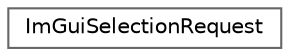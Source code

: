 digraph "类继承关系图"
{
 // LATEX_PDF_SIZE
  bgcolor="transparent";
  edge [fontname=Helvetica,fontsize=10,labelfontname=Helvetica,labelfontsize=10];
  node [fontname=Helvetica,fontsize=10,shape=box,height=0.2,width=0.4];
  rankdir="LR";
  Node0 [id="Node000000",label="ImGuiSelectionRequest",height=0.2,width=0.4,color="grey40", fillcolor="white", style="filled",URL="$struct_im_gui_selection_request.html",tooltip=" "];
}
